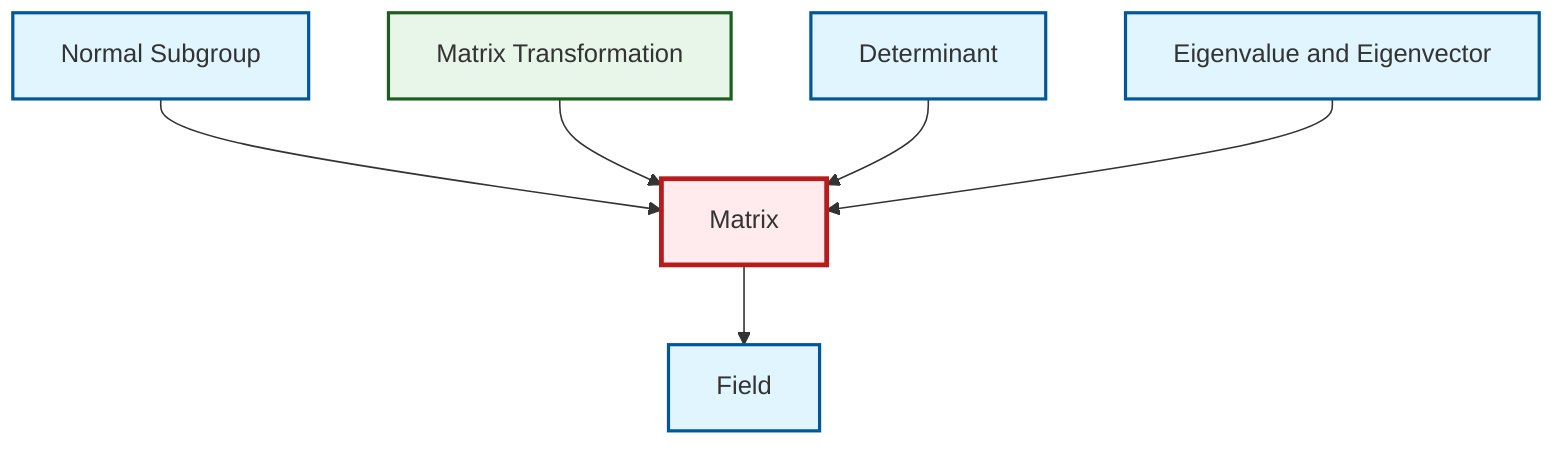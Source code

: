 graph TD
    classDef definition fill:#e1f5fe,stroke:#01579b,stroke-width:2px
    classDef theorem fill:#f3e5f5,stroke:#4a148c,stroke-width:2px
    classDef axiom fill:#fff3e0,stroke:#e65100,stroke-width:2px
    classDef example fill:#e8f5e9,stroke:#1b5e20,stroke-width:2px
    classDef current fill:#ffebee,stroke:#b71c1c,stroke-width:3px
    def-field["Field"]:::definition
    ex-matrix-transformation["Matrix Transformation"]:::example
    def-matrix["Matrix"]:::definition
    def-normal-subgroup["Normal Subgroup"]:::definition
    def-determinant["Determinant"]:::definition
    def-eigenvalue-eigenvector["Eigenvalue and Eigenvector"]:::definition
    def-normal-subgroup --> def-matrix
    def-matrix --> def-field
    ex-matrix-transformation --> def-matrix
    def-determinant --> def-matrix
    def-eigenvalue-eigenvector --> def-matrix
    class def-matrix current